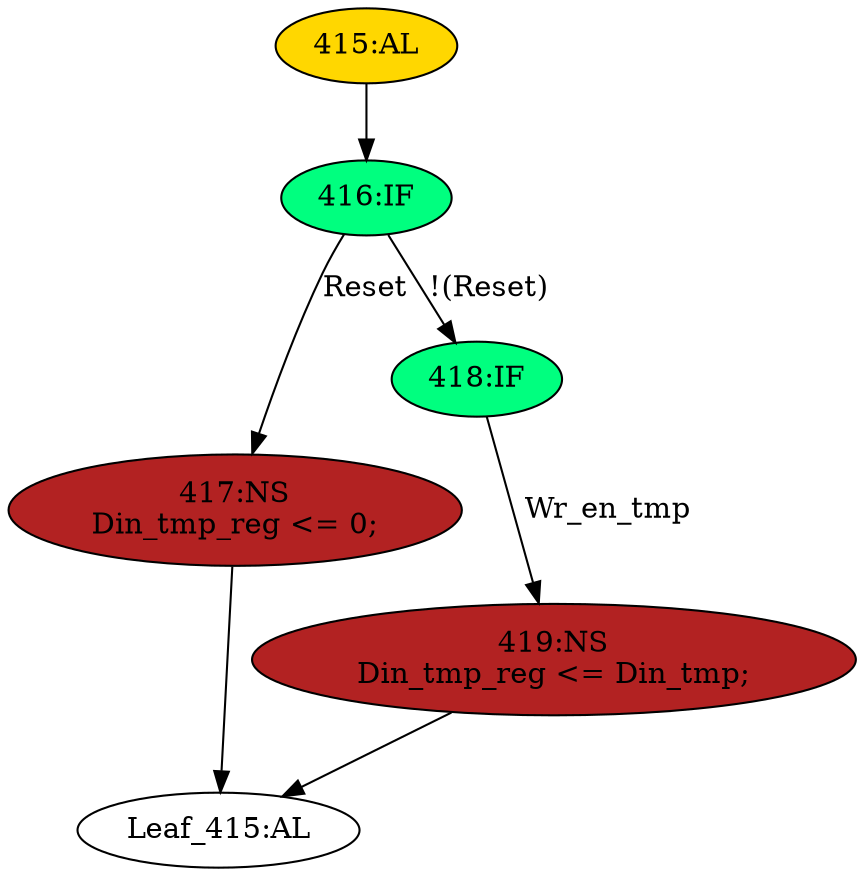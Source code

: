 strict digraph "" {
	node [label="\N"];
	"415:AL"	 [ast="<pyverilog.vparser.ast.Always object at 0x7fbd1c2ba210>",
		clk_sens=True,
		fillcolor=gold,
		label="415:AL",
		sens="['Clk_MAC', 'Reset']",
		statements="[]",
		style=filled,
		typ=Always,
		use_var="['Reset', 'Wr_en_tmp', 'Din_tmp']"];
	"416:IF"	 [ast="<pyverilog.vparser.ast.IfStatement object at 0x7fbd1c2d4090>",
		fillcolor=springgreen,
		label="416:IF",
		statements="[]",
		style=filled,
		typ=IfStatement];
	"415:AL" -> "416:IF"	 [cond="[]",
		lineno=None];
	"417:NS"	 [ast="<pyverilog.vparser.ast.NonblockingSubstitution object at 0x7fbd1c2d3e10>",
		fillcolor=firebrick,
		label="417:NS
Din_tmp_reg <= 0;",
		statements="[<pyverilog.vparser.ast.NonblockingSubstitution object at 0x7fbd1c2d3e10>]",
		style=filled,
		typ=NonblockingSubstitution];
	"Leaf_415:AL"	 [def_var="['Din_tmp_reg']",
		label="Leaf_415:AL"];
	"417:NS" -> "Leaf_415:AL"	 [cond="[]",
		lineno=None];
	"418:IF"	 [ast="<pyverilog.vparser.ast.IfStatement object at 0x7fbd1c2d40d0>",
		fillcolor=springgreen,
		label="418:IF",
		statements="[]",
		style=filled,
		typ=IfStatement];
	"419:NS"	 [ast="<pyverilog.vparser.ast.NonblockingSubstitution object at 0x7fbd1c2d4110>",
		fillcolor=firebrick,
		label="419:NS
Din_tmp_reg <= Din_tmp;",
		statements="[<pyverilog.vparser.ast.NonblockingSubstitution object at 0x7fbd1c2d4110>]",
		style=filled,
		typ=NonblockingSubstitution];
	"418:IF" -> "419:NS"	 [cond="['Wr_en_tmp']",
		label=Wr_en_tmp,
		lineno=418];
	"416:IF" -> "417:NS"	 [cond="['Reset']",
		label=Reset,
		lineno=416];
	"416:IF" -> "418:IF"	 [cond="['Reset']",
		label="!(Reset)",
		lineno=416];
	"419:NS" -> "Leaf_415:AL"	 [cond="[]",
		lineno=None];
}
